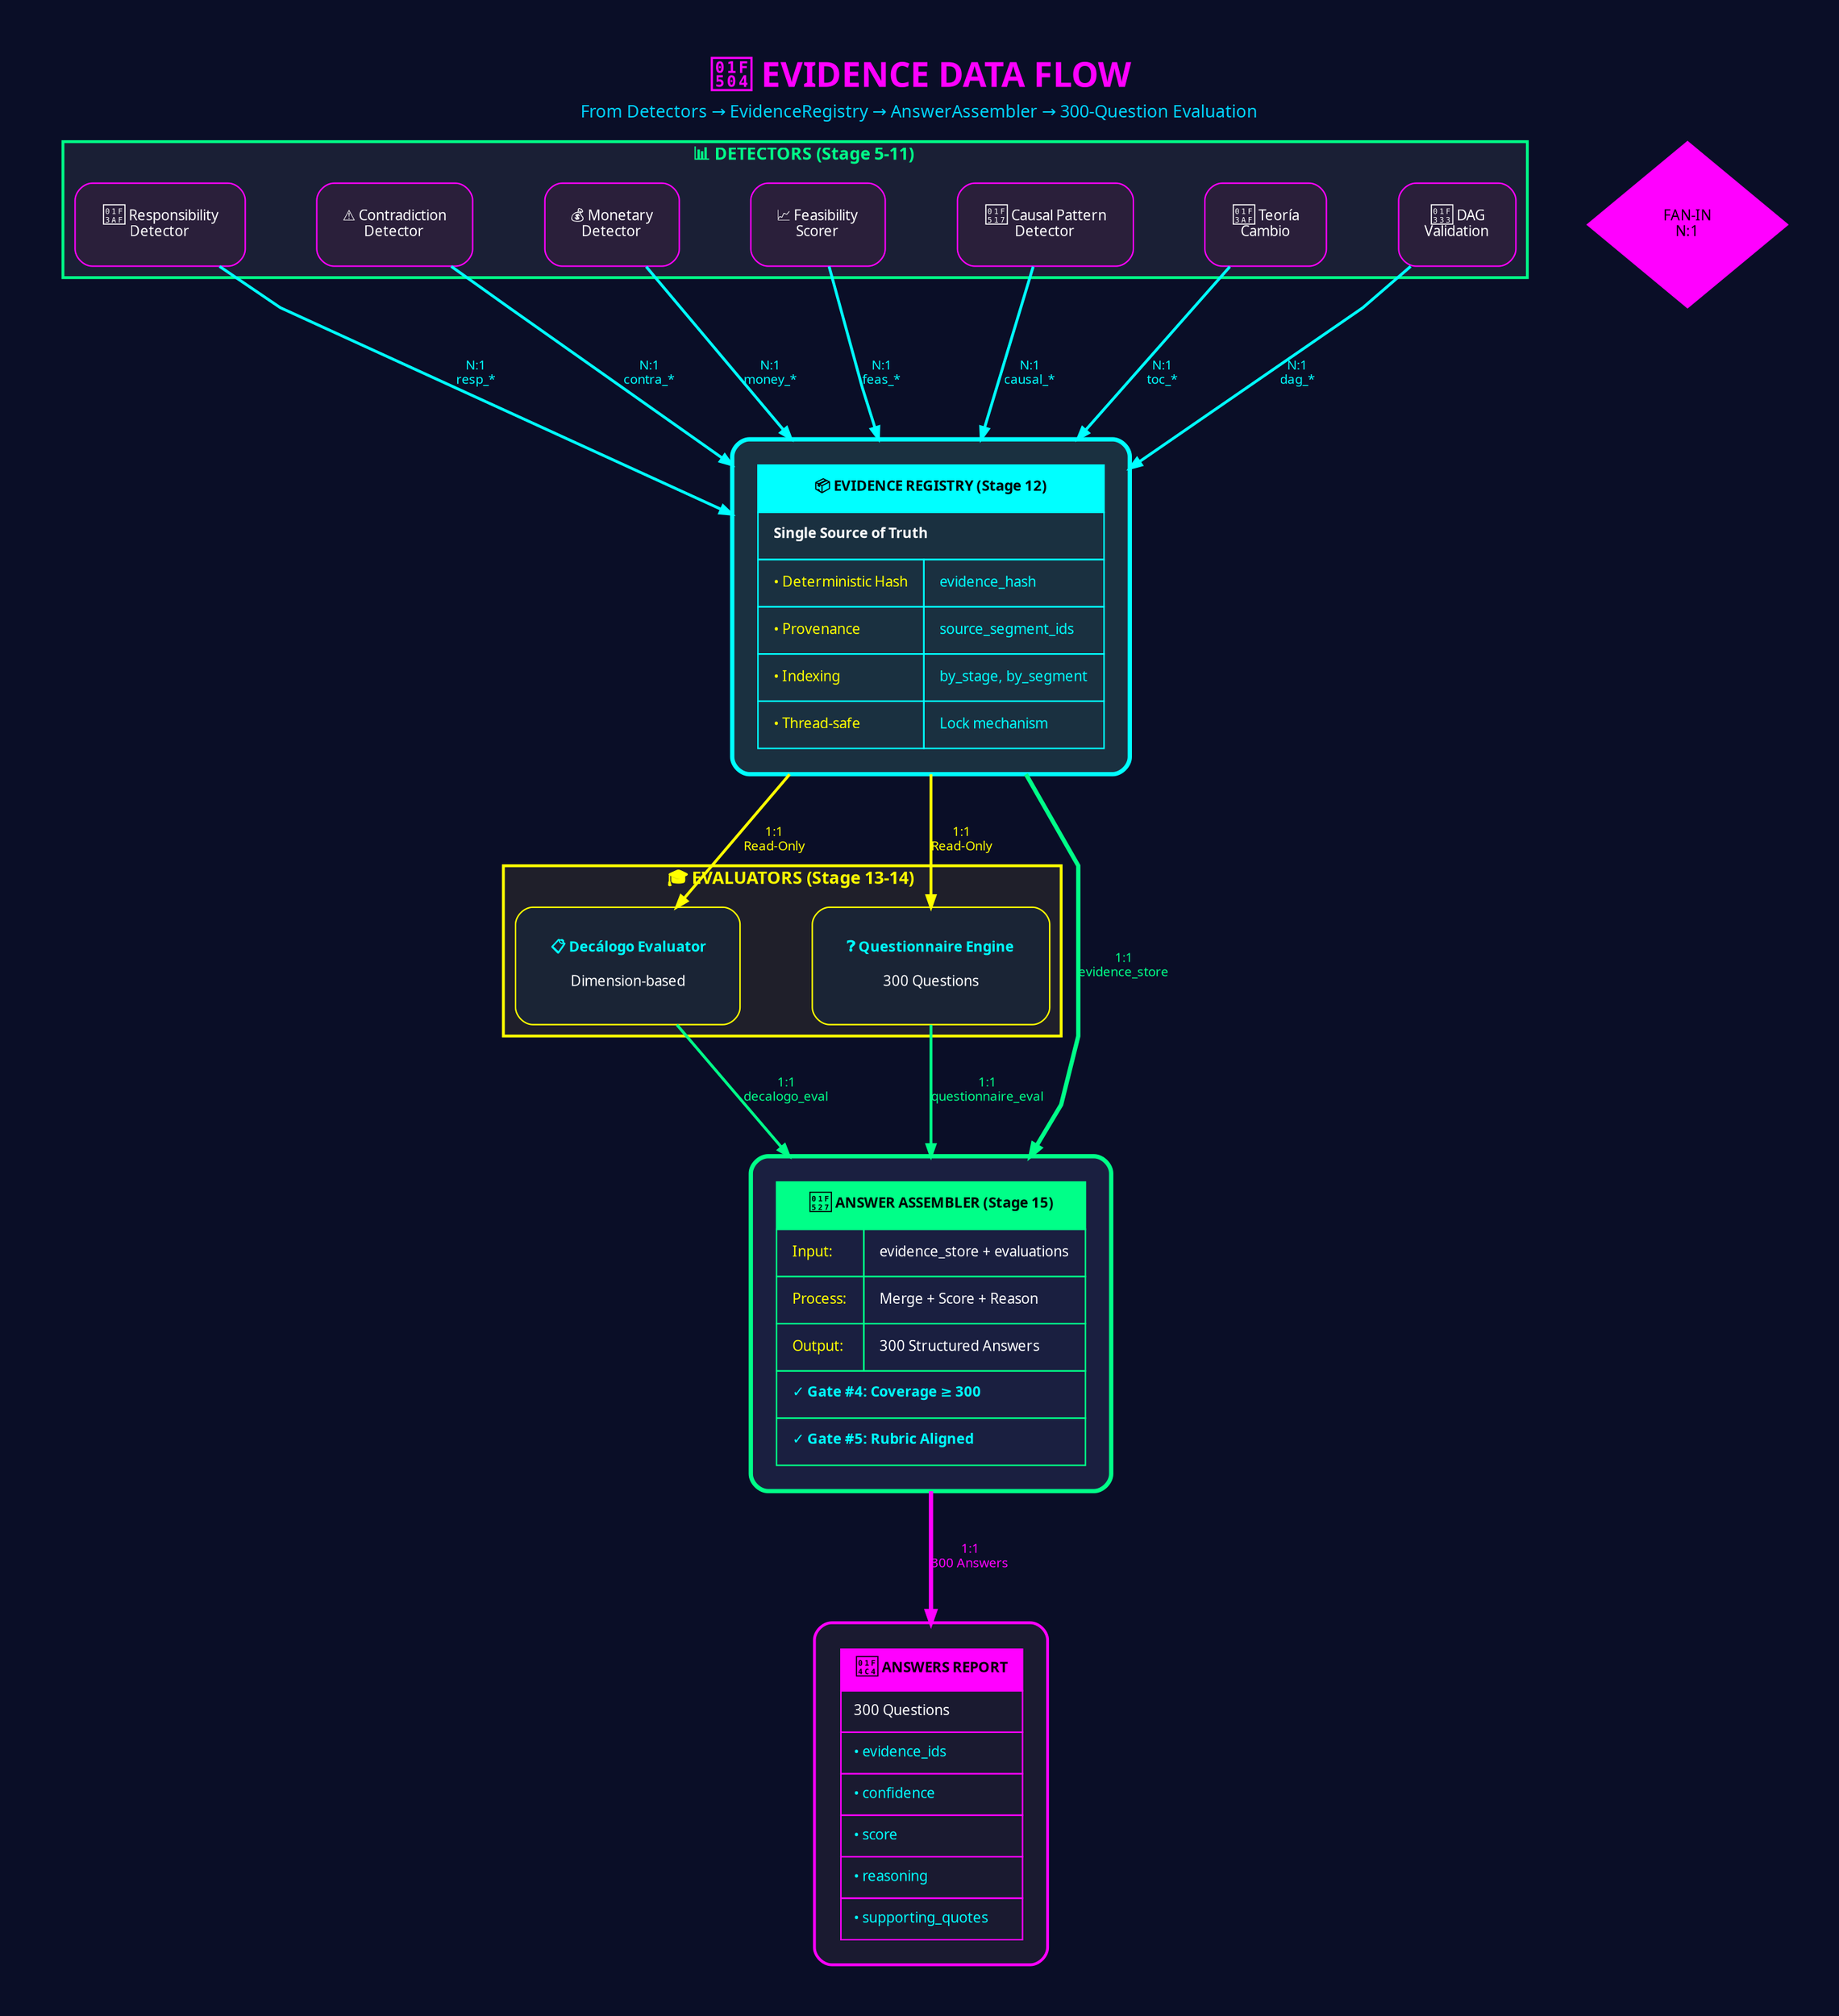 digraph DataFlow {
    graph [bgcolor="#0a0e27", fontname="JetBrains Mono", fontsize=12, rankdir=TB, splines=polyline, pad=0.5, nodesep=0.7, ranksep=1.0];
    node [fontname="JetBrains Mono", fontsize=10, style="filled,rounded", shape=box, margin=0.25];
    edge [fontname="JetBrains Mono", fontsize=9, arrowsize=0.8];

    // Title
    label=<
        <table border="0" cellborder="0" cellspacing="0">
            <tr><td><font point-size="24" color="#ff00ff"><b>🔄 EVIDENCE DATA FLOW</b></font></td></tr>
            <tr><td><font point-size="12" color="#00d4ff">From Detectors → EvidenceRegistry → AnswerAssembler → 300-Question Evaluation</font></td></tr>
        </table>
    >;
    labelloc="t";

    // Detectors (Stage 5-11)
    subgraph cluster_detectors {
        label=<
            <font color="#00ff88"><b>📊 DETECTORS (Stage 5-11)</b></font>
        >;
        style=filled;
        fillcolor="#1a1f35";
        color="#00ff88";
        penwidth=2;

        resp [label="🎯 Responsibility\nDetector", fillcolor="#2a1f3a", color="#ff00ff", fontcolor="#ffffff"];
        contra [label="⚠️ Contradiction\nDetector", fillcolor="#2a1f3a", color="#ff00ff", fontcolor="#ffffff"];
        money [label="💰 Monetary\nDetector", fillcolor="#2a1f3a", color="#ff00ff", fontcolor="#ffffff"];
        feas [label="📈 Feasibility\nScorer", fillcolor="#2a1f3a", color="#ff00ff", fontcolor="#ffffff"];
        causal [label="🔗 Causal Pattern\nDetector", fillcolor="#2a1f3a", color="#ff00ff", fontcolor="#ffffff"];
        toc [label="🎯 Teoría\nCambio", fillcolor="#2a1f3a", color="#ff00ff", fontcolor="#ffffff"];
        dag [label="🌳 DAG\nValidation", fillcolor="#2a1f3a", color="#ff00ff", fontcolor="#ffffff"];
    }

    // Evidence Registry (Stage 12)
    registry [label=<
        <table border="0" cellborder="1" cellspacing="0" cellpadding="10" bgcolor="#1a3040" color="#00ffff">
            <tr><td bgcolor="#00ffff" colspan="2"><font color="#000000"><b>📦 EVIDENCE REGISTRY (Stage 12)</b></font></td></tr>
            <tr><td align="left" colspan="2"><font color="#ffffff"><b>Single Source of Truth</b></font></td></tr>
            <tr><td align="left"><font color="#ffff00">• Deterministic Hash</font></td><td align="left"><font color="#00ffff">evidence_hash</font></td></tr>
            <tr><td align="left"><font color="#ffff00">• Provenance</font></td><td align="left"><font color="#00ffff">source_segment_ids</font></td></tr>
            <tr><td align="left"><font color="#ffff00">• Indexing</font></td><td align="left"><font color="#00ffff">by_stage, by_segment</font></td></tr>
            <tr><td align="left"><font color="#ffff00">• Thread-safe</font></td><td align="left"><font color="#00ffff">Lock mechanism</font></td></tr>
        </table>
    >, fillcolor="#1a3040", color="#00ffff", penwidth=3];

    // Evaluators (Stage 13-14)
    subgraph cluster_evaluators {
        label=<
            <font color="#ffff00"><b>🎓 EVALUATORS (Stage 13-14)</b></font>
        >;
        style=filled;
        fillcolor="#1f1f2a";
        color="#ffff00";
        penwidth=2;

        decalogo [label=<
            <table border="0" cellborder="0" cellspacing="0" cellpadding="6">
                <tr><td><font color="#00ffff"><b>📋 Decálogo Evaluator</b></font></td></tr>
                <tr><td><font color="#ffffff">Dimension-based</font></td></tr>
            </table>
        >, fillcolor="#1a2435", color="#ffff00", fontcolor="#ffffff"];

        questionnaire [label=<
            <table border="0" cellborder="0" cellspacing="0" cellpadding="6">
                <tr><td><font color="#00ffff"><b>❓ Questionnaire Engine</b></font></td></tr>
                <tr><td><font color="#ffffff">300 Questions</font></td></tr>
            </table>
        >, fillcolor="#1a2435", color="#ffff00", fontcolor="#ffffff"];
    }

    // Answer Assembler (Stage 15)
    assembler [label=<
        <table border="0" cellborder="1" cellspacing="0" cellpadding="10" bgcolor="#1a1f40" color="#00ff88">
            <tr><td bgcolor="#00ff88" colspan="2"><font color="#000000"><b>🔧 ANSWER ASSEMBLER (Stage 15)</b></font></td></tr>
            <tr><td align="left"><font color="#ffff00">Input:</font></td><td align="left"><font color="#ffffff">evidence_store + evaluations</font></td></tr>
            <tr><td align="left"><font color="#ffff00">Process:</font></td><td align="left"><font color="#ffffff">Merge + Score + Reason</font></td></tr>
            <tr><td align="left"><font color="#ffff00">Output:</font></td><td align="left"><font color="#ffffff">300 Structured Answers</font></td></tr>
            <tr><td align="left" colspan="2"><font color="#00ffff"><b>✓ Gate #4: Coverage ≥ 300</b></font></td></tr>
            <tr><td align="left" colspan="2"><font color="#00ffff"><b>✓ Gate #5: Rubric Aligned</b></font></td></tr>
        </table>
    >, fillcolor="#1a1f40", color="#00ff88", penwidth=3];

    // Final Output
    output [label=<
        <table border="0" cellborder="1" cellspacing="0" cellpadding="8" bgcolor="#1a1a30" color="#ff00ff">
            <tr><td bgcolor="#ff00ff"><font color="#000000"><b>📄 ANSWERS REPORT</b></font></td></tr>
            <tr><td align="left"><font color="#ffffff">300 Questions</font></td></tr>
            <tr><td align="left"><font color="#00ffff">• evidence_ids</font></td></tr>
            <tr><td align="left"><font color="#00ffff">• confidence</font></td></tr>
            <tr><td align="left"><font color="#00ffff">• score</font></td></tr>
            <tr><td align="left"><font color="#00ffff">• reasoning</font></td></tr>
            <tr><td align="left"><font color="#00ffff">• supporting_quotes</font></td></tr>
        </table>
    >, fillcolor="#1a1a30", color="#ff00ff", penwidth=2];

    // Flow edges with cardinality
    resp -> registry [label="N:1\nresp_*", color="#00ffff", fontcolor="#00ffff", penwidth=2];
    contra -> registry [label="N:1\ncontra_*", color="#00ffff", fontcolor="#00ffff", penwidth=2];
    money -> registry [label="N:1\nmoney_*", color="#00ffff", fontcolor="#00ffff", penwidth=2];
    feas -> registry [label="N:1\nfeas_*", color="#00ffff", fontcolor="#00ffff", penwidth=2];
    causal -> registry [label="N:1\ncausal_*", color="#00ffff", fontcolor="#00ffff", penwidth=2];
    toc -> registry [label="N:1\ntoc_*", color="#00ffff", fontcolor="#00ffff", penwidth=2];
    dag -> registry [label="N:1\ndag_*", color="#00ffff", fontcolor="#00ffff", penwidth=2];

    registry -> decalogo [label="1:1\nRead-Only", color="#ffff00", fontcolor="#ffff00", penwidth=2, style="bold"];
    registry -> questionnaire [label="1:1\nRead-Only", color="#ffff00", fontcolor="#ffff00", penwidth=2, style="bold"];

    decalogo -> assembler [label="1:1\ndecalogo_eval", color="#00ff88", fontcolor="#00ff88", penwidth=2];
    questionnaire -> assembler [label="1:1\nquestionnaire_eval", color="#00ff88", fontcolor="#00ff88", penwidth=2];
    registry -> assembler [label="1:1\nevidence_store", color="#00ff88", fontcolor="#00ff88", penwidth=3, style="bold"];

    assembler -> output [label="1:1\n300 Answers", color="#ff00ff", fontcolor="#ff00ff", penwidth=3, style="bold"];

    // Annotations
    fanin [label="FAN-IN\nN:1", shape=diamond, fillcolor="#ff00ff", color="#ff00ff", fontcolor="#000000", style="filled"];
    fanin -> registry [style="invis"];
}
